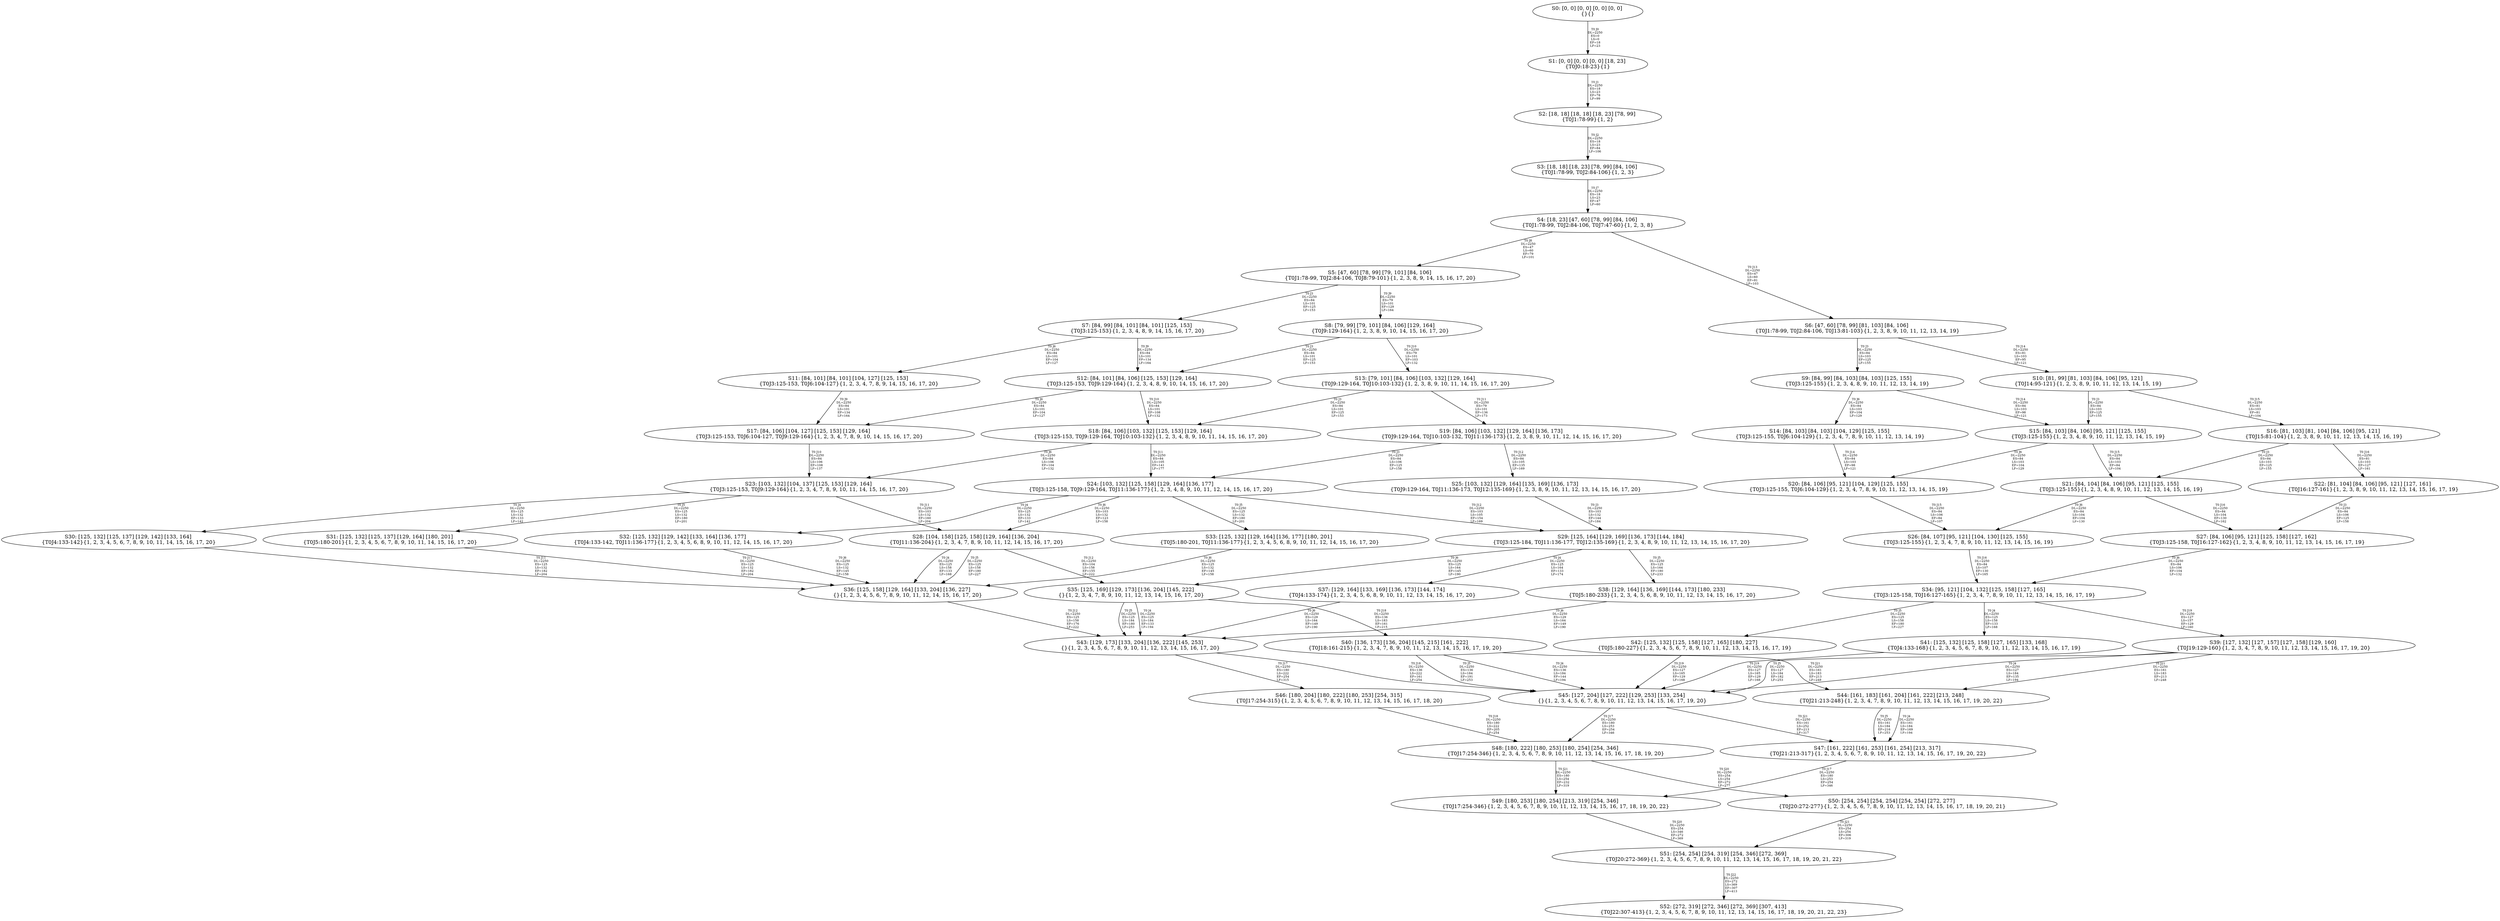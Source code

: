 digraph {
	S0[label="S0: [0, 0] [0, 0] [0, 0] [0, 0] \n{}{}"];
	S1[label="S1: [0, 0] [0, 0] [0, 0] [18, 23] \n{T0J0:18-23}{1}"];
	S2[label="S2: [18, 18] [18, 18] [18, 23] [78, 99] \n{T0J1:78-99}{1, 2}"];
	S3[label="S3: [18, 18] [18, 23] [78, 99] [84, 106] \n{T0J1:78-99, T0J2:84-106}{1, 2, 3}"];
	S4[label="S4: [18, 23] [47, 60] [78, 99] [84, 106] \n{T0J1:78-99, T0J2:84-106, T0J7:47-60}{1, 2, 3, 8}"];
	S5[label="S5: [47, 60] [78, 99] [79, 101] [84, 106] \n{T0J1:78-99, T0J2:84-106, T0J8:79-101}{1, 2, 3, 8, 9, 14, 15, 16, 17, 20}"];
	S6[label="S6: [47, 60] [78, 99] [81, 103] [84, 106] \n{T0J1:78-99, T0J2:84-106, T0J13:81-103}{1, 2, 3, 8, 9, 10, 11, 12, 13, 14, 19}"];
	S7[label="S7: [84, 99] [84, 101] [84, 101] [125, 153] \n{T0J3:125-153}{1, 2, 3, 4, 8, 9, 14, 15, 16, 17, 20}"];
	S8[label="S8: [79, 99] [79, 101] [84, 106] [129, 164] \n{T0J9:129-164}{1, 2, 3, 8, 9, 10, 14, 15, 16, 17, 20}"];
	S9[label="S9: [84, 99] [84, 103] [84, 103] [125, 155] \n{T0J3:125-155}{1, 2, 3, 4, 8, 9, 10, 11, 12, 13, 14, 19}"];
	S10[label="S10: [81, 99] [81, 103] [84, 106] [95, 121] \n{T0J14:95-121}{1, 2, 3, 8, 9, 10, 11, 12, 13, 14, 15, 19}"];
	S11[label="S11: [84, 101] [84, 101] [104, 127] [125, 153] \n{T0J3:125-153, T0J6:104-127}{1, 2, 3, 4, 7, 8, 9, 14, 15, 16, 17, 20}"];
	S12[label="S12: [84, 101] [84, 106] [125, 153] [129, 164] \n{T0J3:125-153, T0J9:129-164}{1, 2, 3, 4, 8, 9, 10, 14, 15, 16, 17, 20}"];
	S13[label="S13: [79, 101] [84, 106] [103, 132] [129, 164] \n{T0J9:129-164, T0J10:103-132}{1, 2, 3, 8, 9, 10, 11, 14, 15, 16, 17, 20}"];
	S14[label="S14: [84, 103] [84, 103] [104, 129] [125, 155] \n{T0J3:125-155, T0J6:104-129}{1, 2, 3, 4, 7, 8, 9, 10, 11, 12, 13, 14, 19}"];
	S15[label="S15: [84, 103] [84, 106] [95, 121] [125, 155] \n{T0J3:125-155}{1, 2, 3, 4, 8, 9, 10, 11, 12, 13, 14, 15, 19}"];
	S16[label="S16: [81, 103] [81, 104] [84, 106] [95, 121] \n{T0J15:81-104}{1, 2, 3, 8, 9, 10, 11, 12, 13, 14, 15, 16, 19}"];
	S17[label="S17: [84, 106] [104, 127] [125, 153] [129, 164] \n{T0J3:125-153, T0J6:104-127, T0J9:129-164}{1, 2, 3, 4, 7, 8, 9, 10, 14, 15, 16, 17, 20}"];
	S18[label="S18: [84, 106] [103, 132] [125, 153] [129, 164] \n{T0J3:125-153, T0J9:129-164, T0J10:103-132}{1, 2, 3, 4, 8, 9, 10, 11, 14, 15, 16, 17, 20}"];
	S19[label="S19: [84, 106] [103, 132] [129, 164] [136, 173] \n{T0J9:129-164, T0J10:103-132, T0J11:136-173}{1, 2, 3, 8, 9, 10, 11, 12, 14, 15, 16, 17, 20}"];
	S20[label="S20: [84, 106] [95, 121] [104, 129] [125, 155] \n{T0J3:125-155, T0J6:104-129}{1, 2, 3, 4, 7, 8, 9, 10, 11, 12, 13, 14, 15, 19}"];
	S21[label="S21: [84, 104] [84, 106] [95, 121] [125, 155] \n{T0J3:125-155}{1, 2, 3, 4, 8, 9, 10, 11, 12, 13, 14, 15, 16, 19}"];
	S22[label="S22: [81, 104] [84, 106] [95, 121] [127, 161] \n{T0J16:127-161}{1, 2, 3, 8, 9, 10, 11, 12, 13, 14, 15, 16, 17, 19}"];
	S23[label="S23: [103, 132] [104, 137] [125, 153] [129, 164] \n{T0J3:125-153, T0J9:129-164}{1, 2, 3, 4, 7, 8, 9, 10, 11, 14, 15, 16, 17, 20}"];
	S24[label="S24: [103, 132] [125, 158] [129, 164] [136, 177] \n{T0J3:125-158, T0J9:129-164, T0J11:136-177}{1, 2, 3, 4, 8, 9, 10, 11, 12, 14, 15, 16, 17, 20}"];
	S25[label="S25: [103, 132] [129, 164] [135, 169] [136, 173] \n{T0J9:129-164, T0J11:136-173, T0J12:135-169}{1, 2, 3, 8, 9, 10, 11, 12, 13, 14, 15, 16, 17, 20}"];
	S26[label="S26: [84, 107] [95, 121] [104, 130] [125, 155] \n{T0J3:125-155}{1, 2, 3, 4, 7, 8, 9, 10, 11, 12, 13, 14, 15, 16, 19}"];
	S27[label="S27: [84, 106] [95, 121] [125, 158] [127, 162] \n{T0J3:125-158, T0J16:127-162}{1, 2, 3, 4, 8, 9, 10, 11, 12, 13, 14, 15, 16, 17, 19}"];
	S28[label="S28: [104, 158] [125, 158] [129, 164] [136, 204] \n{T0J11:136-204}{1, 2, 3, 4, 7, 8, 9, 10, 11, 12, 14, 15, 16, 17, 20}"];
	S29[label="S29: [125, 164] [129, 169] [136, 173] [144, 184] \n{T0J3:125-184, T0J11:136-177, T0J12:135-169}{1, 2, 3, 4, 8, 9, 10, 11, 12, 13, 14, 15, 16, 17, 20}"];
	S30[label="S30: [125, 132] [125, 137] [129, 142] [133, 164] \n{T0J4:133-142}{1, 2, 3, 4, 5, 6, 7, 8, 9, 10, 11, 14, 15, 16, 17, 20}"];
	S31[label="S31: [125, 132] [125, 137] [129, 164] [180, 201] \n{T0J5:180-201}{1, 2, 3, 4, 5, 6, 7, 8, 9, 10, 11, 14, 15, 16, 17, 20}"];
	S32[label="S32: [125, 132] [129, 142] [133, 164] [136, 177] \n{T0J4:133-142, T0J11:136-177}{1, 2, 3, 4, 5, 6, 8, 9, 10, 11, 12, 14, 15, 16, 17, 20}"];
	S33[label="S33: [125, 132] [129, 164] [136, 177] [180, 201] \n{T0J5:180-201, T0J11:136-177}{1, 2, 3, 4, 5, 6, 8, 9, 10, 11, 12, 14, 15, 16, 17, 20}"];
	S34[label="S34: [95, 121] [104, 132] [125, 158] [127, 165] \n{T0J3:125-158, T0J16:127-165}{1, 2, 3, 4, 7, 8, 9, 10, 11, 12, 13, 14, 15, 16, 17, 19}"];
	S35[label="S35: [125, 169] [129, 173] [136, 204] [145, 222] \n{}{1, 2, 3, 4, 7, 8, 9, 10, 11, 12, 13, 14, 15, 16, 17, 20}"];
	S36[label="S36: [125, 158] [129, 164] [133, 204] [136, 227] \n{}{1, 2, 3, 4, 5, 6, 7, 8, 9, 10, 11, 12, 14, 15, 16, 17, 20}"];
	S37[label="S37: [129, 164] [133, 169] [136, 173] [144, 174] \n{T0J4:133-174}{1, 2, 3, 4, 5, 6, 8, 9, 10, 11, 12, 13, 14, 15, 16, 17, 20}"];
	S38[label="S38: [129, 164] [136, 169] [144, 173] [180, 233] \n{T0J5:180-233}{1, 2, 3, 4, 5, 6, 8, 9, 10, 11, 12, 13, 14, 15, 16, 17, 20}"];
	S39[label="S39: [127, 132] [127, 157] [127, 158] [129, 160] \n{T0J19:129-160}{1, 2, 3, 4, 7, 8, 9, 10, 11, 12, 13, 14, 15, 16, 17, 19, 20}"];
	S40[label="S40: [136, 173] [136, 204] [145, 215] [161, 222] \n{T0J18:161-215}{1, 2, 3, 4, 7, 8, 9, 10, 11, 12, 13, 14, 15, 16, 17, 19, 20}"];
	S41[label="S41: [125, 132] [125, 158] [127, 165] [133, 168] \n{T0J4:133-168}{1, 2, 3, 4, 5, 6, 7, 8, 9, 10, 11, 12, 13, 14, 15, 16, 17, 19}"];
	S42[label="S42: [125, 132] [125, 158] [127, 165] [180, 227] \n{T0J5:180-227}{1, 2, 3, 4, 5, 6, 7, 8, 9, 10, 11, 12, 13, 14, 15, 16, 17, 19}"];
	S43[label="S43: [129, 173] [133, 204] [136, 222] [145, 253] \n{}{1, 2, 3, 4, 5, 6, 7, 8, 9, 10, 11, 12, 13, 14, 15, 16, 17, 20}"];
	S44[label="S44: [161, 183] [161, 204] [161, 222] [213, 248] \n{T0J21:213-248}{1, 2, 3, 4, 7, 8, 9, 10, 11, 12, 13, 14, 15, 16, 17, 19, 20, 22}"];
	S45[label="S45: [127, 204] [127, 222] [129, 253] [133, 254] \n{}{1, 2, 3, 4, 5, 6, 7, 8, 9, 10, 11, 12, 13, 14, 15, 16, 17, 19, 20}"];
	S46[label="S46: [180, 204] [180, 222] [180, 253] [254, 315] \n{T0J17:254-315}{1, 2, 3, 4, 5, 6, 7, 8, 9, 10, 11, 12, 13, 14, 15, 16, 17, 18, 20}"];
	S47[label="S47: [161, 222] [161, 253] [161, 254] [213, 317] \n{T0J21:213-317}{1, 2, 3, 4, 5, 6, 7, 8, 9, 10, 11, 12, 13, 14, 15, 16, 17, 19, 20, 22}"];
	S48[label="S48: [180, 222] [180, 253] [180, 254] [254, 346] \n{T0J17:254-346}{1, 2, 3, 4, 5, 6, 7, 8, 9, 10, 11, 12, 13, 14, 15, 16, 17, 18, 19, 20}"];
	S49[label="S49: [180, 253] [180, 254] [213, 319] [254, 346] \n{T0J17:254-346}{1, 2, 3, 4, 5, 6, 7, 8, 9, 10, 11, 12, 13, 14, 15, 16, 17, 18, 19, 20, 22}"];
	S50[label="S50: [254, 254] [254, 254] [254, 254] [272, 277] \n{T0J20:272-277}{1, 2, 3, 4, 5, 6, 7, 8, 9, 10, 11, 12, 13, 14, 15, 16, 17, 18, 19, 20, 21}"];
	S51[label="S51: [254, 254] [254, 319] [254, 346] [272, 369] \n{T0J20:272-369}{1, 2, 3, 4, 5, 6, 7, 8, 9, 10, 11, 12, 13, 14, 15, 16, 17, 18, 19, 20, 21, 22}"];
	S52[label="S52: [272, 319] [272, 346] [272, 369] [307, 413] \n{T0J22:307-413}{1, 2, 3, 4, 5, 6, 7, 8, 9, 10, 11, 12, 13, 14, 15, 16, 17, 18, 19, 20, 21, 22, 23}"];
	S0 -> S1[label="T0 J0\nDL=2250\nES=0\nLS=0\nEF=18\nLF=23",fontsize=8];
	S1 -> S2[label="T0 J1\nDL=2250\nES=18\nLS=23\nEF=78\nLF=99",fontsize=8];
	S2 -> S3[label="T0 J2\nDL=2250\nES=18\nLS=23\nEF=84\nLF=106",fontsize=8];
	S3 -> S4[label="T0 J7\nDL=2250\nES=18\nLS=23\nEF=47\nLF=60",fontsize=8];
	S4 -> S5[label="T0 J8\nDL=2250\nES=47\nLS=60\nEF=79\nLF=101",fontsize=8];
	S4 -> S6[label="T0 J13\nDL=2250\nES=47\nLS=60\nEF=81\nLF=103",fontsize=8];
	S5 -> S7[label="T0 J3\nDL=2250\nES=84\nLS=101\nEF=125\nLF=153",fontsize=8];
	S5 -> S8[label="T0 J9\nDL=2250\nES=79\nLS=101\nEF=129\nLF=164",fontsize=8];
	S6 -> S9[label="T0 J3\nDL=2250\nES=84\nLS=103\nEF=125\nLF=155",fontsize=8];
	S6 -> S10[label="T0 J14\nDL=2250\nES=81\nLS=103\nEF=95\nLF=121",fontsize=8];
	S7 -> S11[label="T0 J6\nDL=2250\nES=84\nLS=101\nEF=104\nLF=127",fontsize=8];
	S7 -> S12[label="T0 J9\nDL=2250\nES=84\nLS=101\nEF=134\nLF=164",fontsize=8];
	S8 -> S12[label="T0 J3\nDL=2250\nES=84\nLS=101\nEF=125\nLF=153",fontsize=8];
	S8 -> S13[label="T0 J10\nDL=2250\nES=79\nLS=101\nEF=103\nLF=132",fontsize=8];
	S9 -> S14[label="T0 J6\nDL=2250\nES=84\nLS=103\nEF=104\nLF=129",fontsize=8];
	S9 -> S15[label="T0 J14\nDL=2250\nES=84\nLS=103\nEF=98\nLF=121",fontsize=8];
	S10 -> S15[label="T0 J3\nDL=2250\nES=84\nLS=103\nEF=125\nLF=155",fontsize=8];
	S10 -> S16[label="T0 J15\nDL=2250\nES=81\nLS=103\nEF=81\nLF=104",fontsize=8];
	S11 -> S17[label="T0 J9\nDL=2250\nES=84\nLS=101\nEF=134\nLF=164",fontsize=8];
	S12 -> S17[label="T0 J6\nDL=2250\nES=84\nLS=101\nEF=104\nLF=127",fontsize=8];
	S12 -> S18[label="T0 J10\nDL=2250\nES=84\nLS=101\nEF=108\nLF=132",fontsize=8];
	S13 -> S18[label="T0 J3\nDL=2250\nES=84\nLS=101\nEF=125\nLF=153",fontsize=8];
	S13 -> S19[label="T0 J11\nDL=2250\nES=79\nLS=101\nEF=136\nLF=173",fontsize=8];
	S14 -> S20[label="T0 J14\nDL=2250\nES=84\nLS=103\nEF=98\nLF=121",fontsize=8];
	S15 -> S20[label="T0 J6\nDL=2250\nES=84\nLS=103\nEF=104\nLF=129",fontsize=8];
	S15 -> S21[label="T0 J15\nDL=2250\nES=84\nLS=103\nEF=84\nLF=104",fontsize=8];
	S16 -> S21[label="T0 J3\nDL=2250\nES=84\nLS=103\nEF=125\nLF=155",fontsize=8];
	S16 -> S22[label="T0 J16\nDL=2250\nES=81\nLS=103\nEF=127\nLF=161",fontsize=8];
	S17 -> S23[label="T0 J10\nDL=2250\nES=84\nLS=106\nEF=108\nLF=137",fontsize=8];
	S18 -> S23[label="T0 J6\nDL=2250\nES=84\nLS=106\nEF=104\nLF=132",fontsize=8];
	S18 -> S24[label="T0 J11\nDL=2250\nES=84\nLS=105\nEF=141\nLF=177",fontsize=8];
	S19 -> S24[label="T0 J3\nDL=2250\nES=84\nLS=106\nEF=125\nLF=158",fontsize=8];
	S19 -> S25[label="T0 J12\nDL=2250\nES=84\nLS=105\nEF=135\nLF=169",fontsize=8];
	S20 -> S26[label="T0 J15\nDL=2250\nES=84\nLS=106\nEF=84\nLF=107",fontsize=8];
	S21 -> S26[label="T0 J6\nDL=2250\nES=84\nLS=104\nEF=104\nLF=130",fontsize=8];
	S21 -> S27[label="T0 J16\nDL=2250\nES=84\nLS=104\nEF=130\nLF=162",fontsize=8];
	S22 -> S27[label="T0 J3\nDL=2250\nES=84\nLS=106\nEF=125\nLF=158",fontsize=8];
	S23 -> S30[label="T0 J4\nDL=2250\nES=125\nLS=132\nEF=133\nLF=142",fontsize=8];
	S23 -> S31[label="T0 J5\nDL=2250\nES=125\nLS=132\nEF=180\nLF=201",fontsize=8];
	S23 -> S28[label="T0 J11\nDL=2250\nES=103\nLS=132\nEF=160\nLF=204",fontsize=8];
	S24 -> S32[label="T0 J4\nDL=2250\nES=125\nLS=132\nEF=133\nLF=142",fontsize=8];
	S24 -> S33[label="T0 J5\nDL=2250\nES=125\nLS=132\nEF=180\nLF=201",fontsize=8];
	S24 -> S28[label="T0 J6\nDL=2250\nES=103\nLS=132\nEF=123\nLF=158",fontsize=8];
	S24 -> S29[label="T0 J12\nDL=2250\nES=103\nLS=105\nEF=154\nLF=169",fontsize=8];
	S25 -> S29[label="T0 J3\nDL=2250\nES=103\nLS=132\nEF=144\nLF=184",fontsize=8];
	S26 -> S34[label="T0 J16\nDL=2250\nES=84\nLS=107\nEF=130\nLF=165",fontsize=8];
	S27 -> S34[label="T0 J6\nDL=2250\nES=84\nLS=106\nEF=104\nLF=132",fontsize=8];
	S28 -> S36[label="T0 J4\nDL=2250\nES=125\nLS=158\nEF=133\nLF=168",fontsize=8];
	S28 -> S36[label="T0 J5\nDL=2250\nES=125\nLS=158\nEF=180\nLF=227",fontsize=8];
	S28 -> S35[label="T0 J12\nDL=2250\nES=104\nLS=158\nEF=155\nLF=222",fontsize=8];
	S29 -> S37[label="T0 J4\nDL=2250\nES=125\nLS=164\nEF=133\nLF=174",fontsize=8];
	S29 -> S38[label="T0 J5\nDL=2250\nES=125\nLS=164\nEF=180\nLF=233",fontsize=8];
	S29 -> S35[label="T0 J6\nDL=2250\nES=125\nLS=164\nEF=145\nLF=190",fontsize=8];
	S30 -> S36[label="T0 J11\nDL=2250\nES=125\nLS=132\nEF=182\nLF=204",fontsize=8];
	S31 -> S36[label="T0 J11\nDL=2250\nES=125\nLS=132\nEF=182\nLF=204",fontsize=8];
	S32 -> S36[label="T0 J6\nDL=2250\nES=125\nLS=132\nEF=145\nLF=158",fontsize=8];
	S33 -> S36[label="T0 J6\nDL=2250\nES=125\nLS=132\nEF=145\nLF=158",fontsize=8];
	S34 -> S41[label="T0 J4\nDL=2250\nES=125\nLS=158\nEF=133\nLF=168",fontsize=8];
	S34 -> S42[label="T0 J5\nDL=2250\nES=125\nLS=158\nEF=180\nLF=227",fontsize=8];
	S34 -> S39[label="T0 J19\nDL=2250\nES=127\nLS=157\nEF=129\nLF=160",fontsize=8];
	S35 -> S43[label="T0 J4\nDL=2250\nES=125\nLS=184\nEF=133\nLF=194",fontsize=8];
	S35 -> S43[label="T0 J5\nDL=2250\nES=125\nLS=184\nEF=180\nLF=253",fontsize=8];
	S35 -> S40[label="T0 J18\nDL=2250\nES=136\nLS=183\nEF=161\nLF=215",fontsize=8];
	S36 -> S43[label="T0 J12\nDL=2250\nES=125\nLS=158\nEF=176\nLF=222",fontsize=8];
	S37 -> S43[label="T0 J6\nDL=2250\nES=129\nLS=164\nEF=149\nLF=190",fontsize=8];
	S38 -> S43[label="T0 J6\nDL=2250\nES=129\nLS=164\nEF=149\nLF=190",fontsize=8];
	S39 -> S45[label="T0 J4\nDL=2250\nES=127\nLS=184\nEF=135\nLF=194",fontsize=8];
	S39 -> S45[label="T0 J5\nDL=2250\nES=127\nLS=184\nEF=182\nLF=253",fontsize=8];
	S39 -> S44[label="T0 J21\nDL=2250\nES=161\nLS=183\nEF=213\nLF=248",fontsize=8];
	S40 -> S45[label="T0 J4\nDL=2250\nES=136\nLS=184\nEF=144\nLF=194",fontsize=8];
	S40 -> S45[label="T0 J5\nDL=2250\nES=136\nLS=184\nEF=191\nLF=253",fontsize=8];
	S40 -> S44[label="T0 J21\nDL=2250\nES=161\nLS=183\nEF=213\nLF=248",fontsize=8];
	S41 -> S45[label="T0 J19\nDL=2250\nES=127\nLS=165\nEF=129\nLF=168",fontsize=8];
	S42 -> S45[label="T0 J19\nDL=2250\nES=127\nLS=165\nEF=129\nLF=168",fontsize=8];
	S43 -> S46[label="T0 J17\nDL=2250\nES=180\nLS=222\nEF=254\nLF=315",fontsize=8];
	S43 -> S45[label="T0 J18\nDL=2250\nES=136\nLS=222\nEF=161\nLF=254",fontsize=8];
	S44 -> S47[label="T0 J4\nDL=2250\nES=161\nLS=184\nEF=169\nLF=194",fontsize=8];
	S44 -> S47[label="T0 J5\nDL=2250\nES=161\nLS=184\nEF=216\nLF=253",fontsize=8];
	S45 -> S48[label="T0 J17\nDL=2250\nES=180\nLS=253\nEF=254\nLF=346",fontsize=8];
	S45 -> S47[label="T0 J21\nDL=2250\nES=161\nLS=252\nEF=213\nLF=317",fontsize=8];
	S46 -> S48[label="T0 J18\nDL=2250\nES=180\nLS=222\nEF=205\nLF=254",fontsize=8];
	S47 -> S49[label="T0 J17\nDL=2250\nES=180\nLS=253\nEF=254\nLF=346",fontsize=8];
	S48 -> S50[label="T0 J20\nDL=2250\nES=254\nLS=254\nEF=272\nLF=277",fontsize=8];
	S48 -> S49[label="T0 J21\nDL=2250\nES=180\nLS=254\nEF=232\nLF=319",fontsize=8];
	S49 -> S51[label="T0 J20\nDL=2250\nES=254\nLS=346\nEF=272\nLF=369",fontsize=8];
	S50 -> S51[label="T0 J21\nDL=2250\nES=254\nLS=254\nEF=306\nLF=319",fontsize=8];
	S51 -> S52[label="T0 J22\nDL=2250\nES=272\nLS=369\nEF=307\nLF=413",fontsize=8];
}
